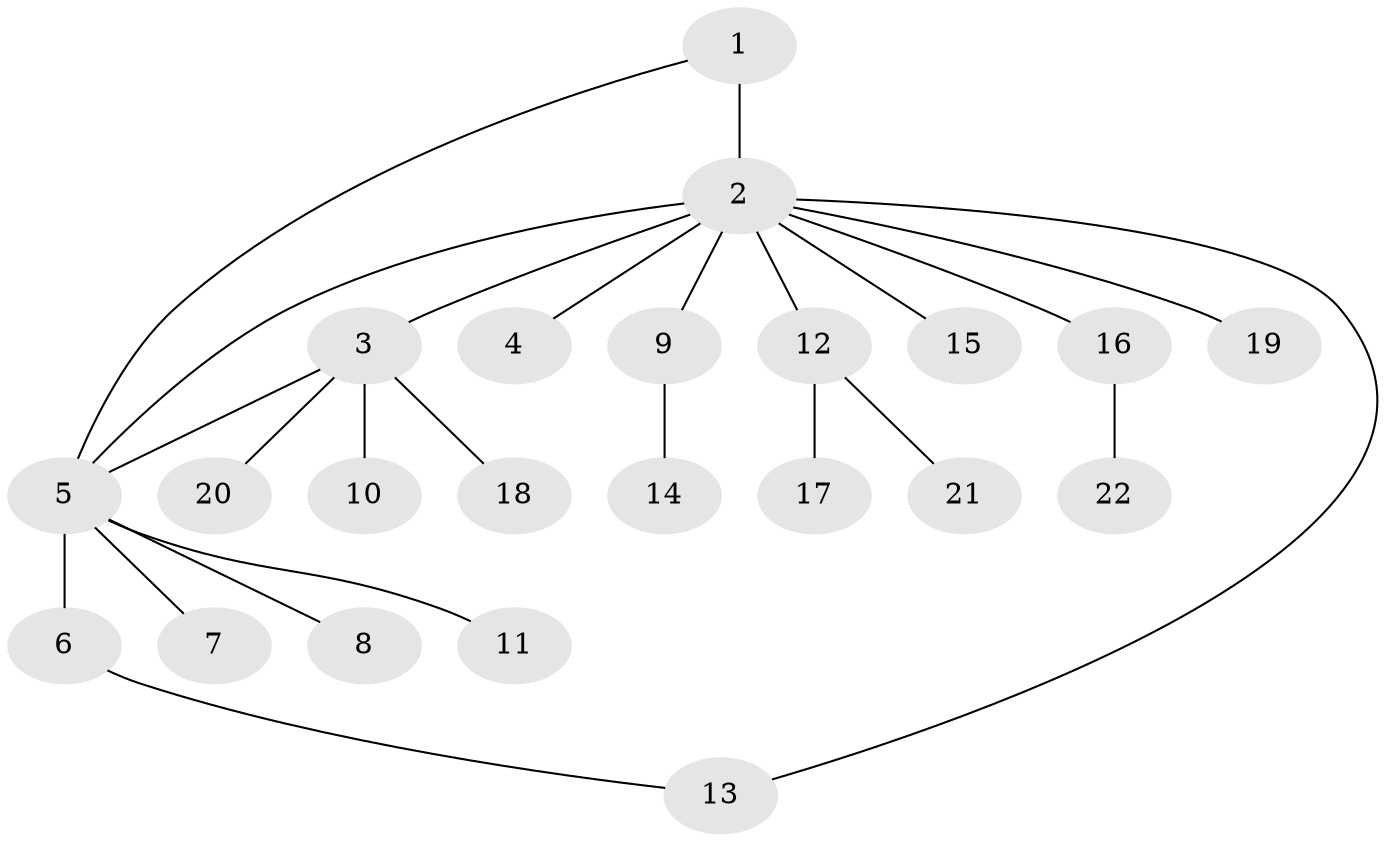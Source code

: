 // original degree distribution, {1: 0.6909090909090909, 18: 0.01818181818181818, 8: 0.01818181818181818, 2: 0.18181818181818182, 15: 0.01818181818181818, 5: 0.01818181818181818, 4: 0.01818181818181818, 3: 0.03636363636363636}
// Generated by graph-tools (version 1.1) at 2025/50/03/04/25 22:50:13]
// undirected, 22 vertices, 24 edges
graph export_dot {
  node [color=gray90,style=filled];
  1;
  2;
  3;
  4;
  5;
  6;
  7;
  8;
  9;
  10;
  11;
  12;
  13;
  14;
  15;
  16;
  17;
  18;
  19;
  20;
  21;
  22;
  1 -- 2 [weight=8.0];
  1 -- 5 [weight=1.0];
  2 -- 3 [weight=1.0];
  2 -- 4 [weight=1.0];
  2 -- 5 [weight=1.0];
  2 -- 9 [weight=1.0];
  2 -- 12 [weight=1.0];
  2 -- 13 [weight=1.0];
  2 -- 15 [weight=1.0];
  2 -- 16 [weight=1.0];
  2 -- 19 [weight=1.0];
  3 -- 5 [weight=1.0];
  3 -- 10 [weight=1.0];
  3 -- 18 [weight=3.0];
  3 -- 20 [weight=1.0];
  5 -- 6 [weight=8.0];
  5 -- 7 [weight=1.0];
  5 -- 8 [weight=1.0];
  5 -- 11 [weight=1.0];
  6 -- 13 [weight=1.0];
  9 -- 14 [weight=3.0];
  12 -- 17 [weight=1.0];
  12 -- 21 [weight=1.0];
  16 -- 22 [weight=1.0];
}
